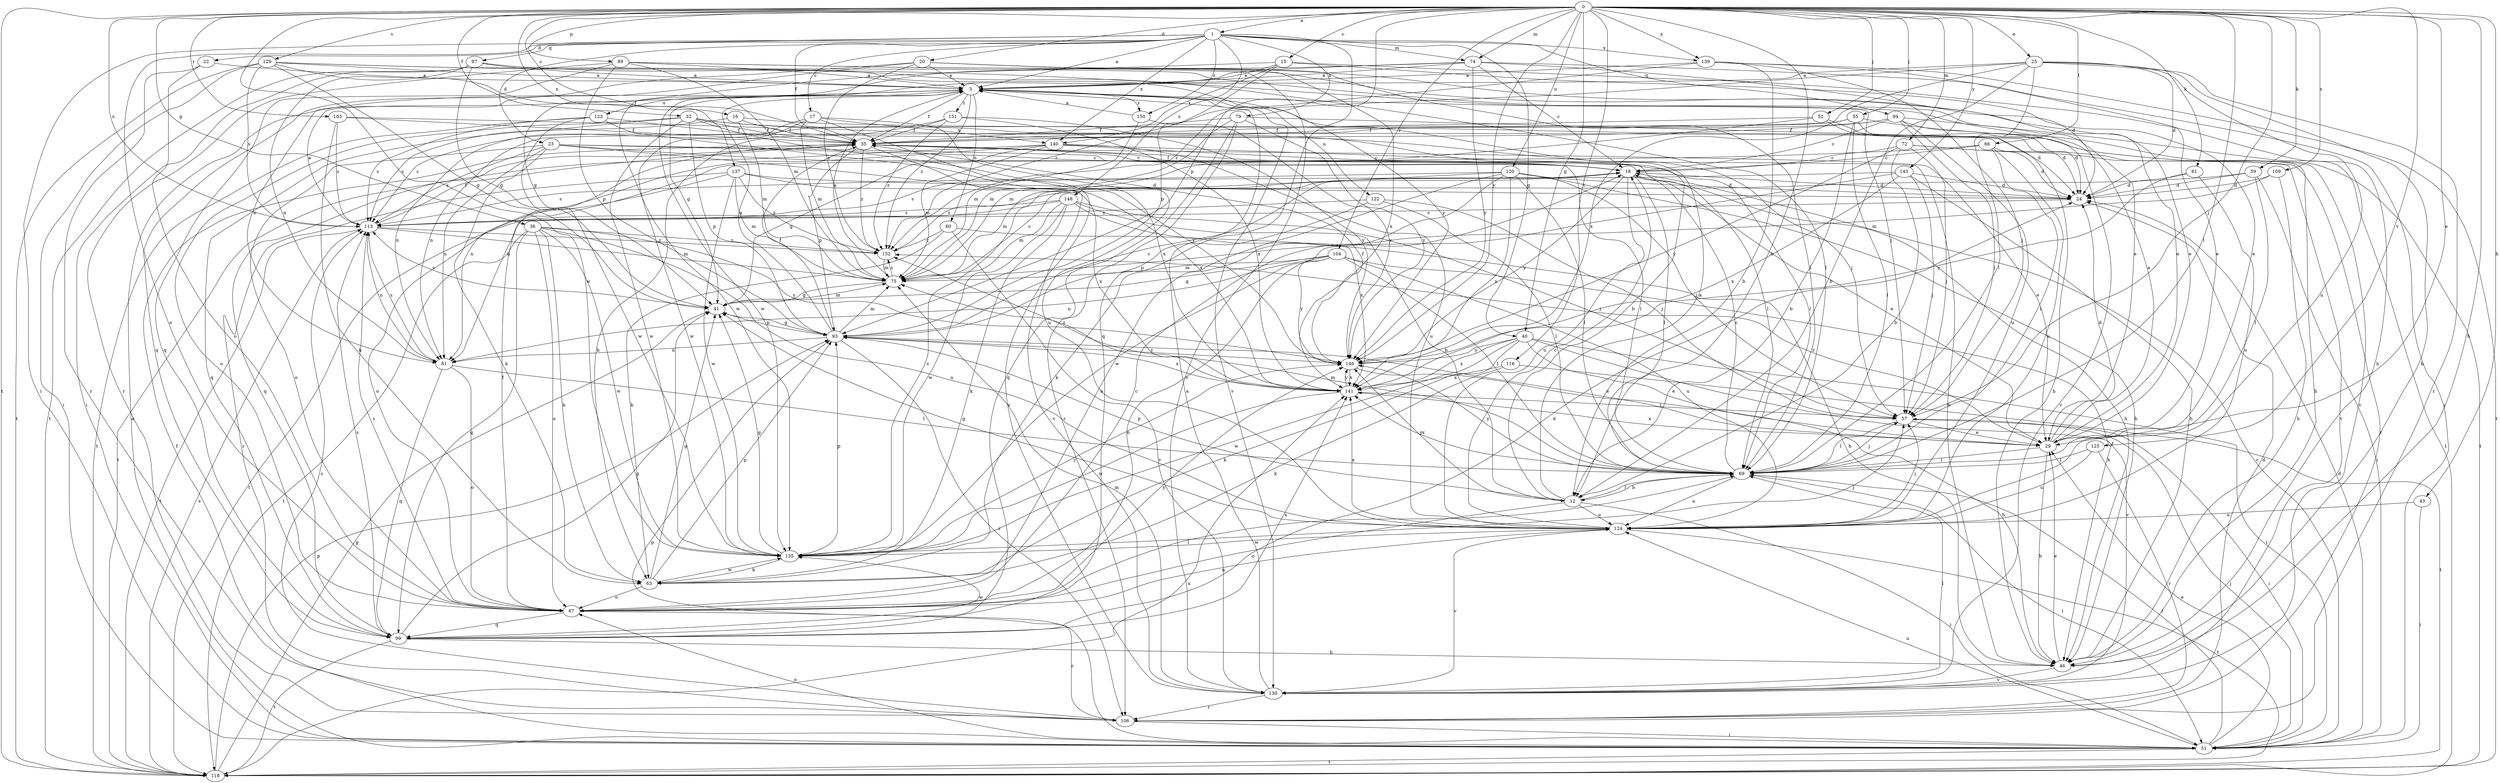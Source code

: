 strict digraph  {
0;
1;
5;
12;
15;
16;
17;
18;
20;
22;
23;
24;
25;
29;
32;
35;
36;
40;
41;
43;
46;
51;
52;
55;
57;
59;
61;
63;
66;
69;
72;
74;
75;
79;
80;
81;
87;
89;
93;
94;
97;
99;
103;
104;
106;
109;
113;
116;
118;
120;
122;
123;
124;
125;
129;
130;
135;
137;
139;
140;
141;
143;
146;
148;
150;
151;
152;
0 -> 1  [label=a];
0 -> 12  [label=b];
0 -> 15  [label=c];
0 -> 16  [label=c];
0 -> 20  [label=d];
0 -> 25  [label=e];
0 -> 29  [label=e];
0 -> 32  [label=f];
0 -> 36  [label=g];
0 -> 40  [label=g];
0 -> 43  [label=h];
0 -> 46  [label=h];
0 -> 52  [label=j];
0 -> 55  [label=j];
0 -> 57  [label=j];
0 -> 59  [label=k];
0 -> 61  [label=k];
0 -> 66  [label=l];
0 -> 69  [label=l];
0 -> 72  [label=m];
0 -> 74  [label=m];
0 -> 89  [label=p];
0 -> 93  [label=p];
0 -> 103  [label=r];
0 -> 104  [label=r];
0 -> 109  [label=s];
0 -> 113  [label=s];
0 -> 116  [label=t];
0 -> 118  [label=t];
0 -> 120  [label=u];
0 -> 125  [label=v];
0 -> 129  [label=v];
0 -> 135  [label=w];
0 -> 137  [label=x];
0 -> 139  [label=x];
0 -> 143  [label=y];
0 -> 146  [label=y];
1 -> 5  [label=a];
1 -> 17  [label=c];
1 -> 22  [label=d];
1 -> 23  [label=d];
1 -> 35  [label=f];
1 -> 40  [label=g];
1 -> 51  [label=i];
1 -> 74  [label=m];
1 -> 79  [label=n];
1 -> 87  [label=o];
1 -> 94  [label=q];
1 -> 97  [label=q];
1 -> 99  [label=q];
1 -> 139  [label=x];
1 -> 140  [label=x];
1 -> 148  [label=z];
1 -> 150  [label=z];
5 -> 35  [label=f];
5 -> 41  [label=g];
5 -> 80  [label=n];
5 -> 122  [label=u];
5 -> 123  [label=u];
5 -> 130  [label=v];
5 -> 150  [label=z];
5 -> 151  [label=z];
5 -> 152  [label=z];
12 -> 5  [label=a];
12 -> 51  [label=i];
12 -> 69  [label=l];
12 -> 87  [label=o];
12 -> 93  [label=p];
12 -> 124  [label=u];
12 -> 146  [label=y];
15 -> 5  [label=a];
15 -> 29  [label=e];
15 -> 46  [label=h];
15 -> 93  [label=p];
15 -> 135  [label=w];
15 -> 140  [label=x];
16 -> 35  [label=f];
16 -> 46  [label=h];
16 -> 75  [label=m];
16 -> 99  [label=q];
17 -> 75  [label=m];
17 -> 81  [label=n];
17 -> 124  [label=u];
17 -> 130  [label=v];
17 -> 135  [label=w];
17 -> 140  [label=x];
18 -> 24  [label=d];
18 -> 29  [label=e];
18 -> 35  [label=f];
18 -> 46  [label=h];
18 -> 69  [label=l];
18 -> 124  [label=u];
18 -> 146  [label=y];
20 -> 5  [label=a];
20 -> 29  [label=e];
20 -> 69  [label=l];
20 -> 81  [label=n];
20 -> 99  [label=q];
20 -> 141  [label=x];
20 -> 152  [label=z];
22 -> 5  [label=a];
22 -> 87  [label=o];
22 -> 106  [label=r];
23 -> 18  [label=c];
23 -> 46  [label=h];
23 -> 63  [label=k];
23 -> 69  [label=l];
23 -> 81  [label=n];
23 -> 87  [label=o];
23 -> 113  [label=s];
23 -> 141  [label=x];
24 -> 113  [label=s];
25 -> 5  [label=a];
25 -> 12  [label=b];
25 -> 24  [label=d];
25 -> 46  [label=h];
25 -> 69  [label=l];
25 -> 106  [label=r];
25 -> 124  [label=u];
25 -> 141  [label=x];
25 -> 152  [label=z];
29 -> 5  [label=a];
29 -> 24  [label=d];
29 -> 46  [label=h];
29 -> 69  [label=l];
29 -> 141  [label=x];
29 -> 152  [label=z];
32 -> 12  [label=b];
32 -> 24  [label=d];
32 -> 35  [label=f];
32 -> 87  [label=o];
32 -> 93  [label=p];
32 -> 113  [label=s];
32 -> 135  [label=w];
32 -> 141  [label=x];
35 -> 18  [label=c];
35 -> 29  [label=e];
35 -> 69  [label=l];
35 -> 93  [label=p];
35 -> 99  [label=q];
35 -> 130  [label=v];
35 -> 152  [label=z];
36 -> 63  [label=k];
36 -> 87  [label=o];
36 -> 99  [label=q];
36 -> 118  [label=t];
36 -> 124  [label=u];
36 -> 135  [label=w];
36 -> 146  [label=y];
36 -> 152  [label=z];
40 -> 29  [label=e];
40 -> 51  [label=i];
40 -> 63  [label=k];
40 -> 130  [label=v];
40 -> 135  [label=w];
40 -> 141  [label=x];
40 -> 146  [label=y];
41 -> 75  [label=m];
41 -> 93  [label=p];
41 -> 113  [label=s];
43 -> 51  [label=i];
43 -> 124  [label=u];
46 -> 29  [label=e];
46 -> 130  [label=v];
51 -> 5  [label=a];
51 -> 18  [label=c];
51 -> 24  [label=d];
51 -> 29  [label=e];
51 -> 35  [label=f];
51 -> 57  [label=j];
51 -> 69  [label=l];
51 -> 87  [label=o];
51 -> 93  [label=p];
51 -> 118  [label=t];
51 -> 124  [label=u];
52 -> 24  [label=d];
52 -> 35  [label=f];
52 -> 75  [label=m];
52 -> 130  [label=v];
55 -> 12  [label=b];
55 -> 35  [label=f];
55 -> 46  [label=h];
55 -> 69  [label=l];
55 -> 113  [label=s];
55 -> 118  [label=t];
57 -> 29  [label=e];
57 -> 51  [label=i];
57 -> 69  [label=l];
59 -> 24  [label=d];
59 -> 51  [label=i];
59 -> 69  [label=l];
59 -> 152  [label=z];
61 -> 24  [label=d];
61 -> 124  [label=u];
61 -> 146  [label=y];
63 -> 41  [label=g];
63 -> 87  [label=o];
63 -> 93  [label=p];
63 -> 135  [label=w];
66 -> 18  [label=c];
66 -> 24  [label=d];
66 -> 69  [label=l];
66 -> 81  [label=n];
66 -> 124  [label=u];
69 -> 12  [label=b];
69 -> 18  [label=c];
69 -> 51  [label=i];
69 -> 57  [label=j];
69 -> 75  [label=m];
69 -> 124  [label=u];
69 -> 141  [label=x];
69 -> 146  [label=y];
72 -> 12  [label=b];
72 -> 18  [label=c];
72 -> 57  [label=j];
72 -> 106  [label=r];
72 -> 130  [label=v];
72 -> 146  [label=y];
74 -> 5  [label=a];
74 -> 18  [label=c];
74 -> 24  [label=d];
74 -> 41  [label=g];
74 -> 51  [label=i];
74 -> 135  [label=w];
74 -> 146  [label=y];
75 -> 5  [label=a];
75 -> 18  [label=c];
75 -> 41  [label=g];
75 -> 152  [label=z];
79 -> 24  [label=d];
79 -> 35  [label=f];
79 -> 75  [label=m];
79 -> 99  [label=q];
79 -> 106  [label=r];
79 -> 146  [label=y];
80 -> 46  [label=h];
80 -> 63  [label=k];
80 -> 130  [label=v];
80 -> 152  [label=z];
81 -> 69  [label=l];
81 -> 87  [label=o];
81 -> 99  [label=q];
81 -> 113  [label=s];
87 -> 18  [label=c];
87 -> 35  [label=f];
87 -> 69  [label=l];
87 -> 99  [label=q];
87 -> 106  [label=r];
87 -> 113  [label=s];
87 -> 124  [label=u];
87 -> 146  [label=y];
89 -> 5  [label=a];
89 -> 29  [label=e];
89 -> 75  [label=m];
89 -> 93  [label=p];
89 -> 99  [label=q];
89 -> 106  [label=r];
89 -> 130  [label=v];
93 -> 5  [label=a];
93 -> 18  [label=c];
93 -> 29  [label=e];
93 -> 35  [label=f];
93 -> 41  [label=g];
93 -> 75  [label=m];
93 -> 81  [label=n];
93 -> 106  [label=r];
93 -> 141  [label=x];
93 -> 146  [label=y];
94 -> 18  [label=c];
94 -> 35  [label=f];
94 -> 57  [label=j];
94 -> 81  [label=n];
94 -> 118  [label=t];
94 -> 124  [label=u];
94 -> 130  [label=v];
97 -> 5  [label=a];
97 -> 41  [label=g];
97 -> 51  [label=i];
97 -> 57  [label=j];
97 -> 69  [label=l];
97 -> 81  [label=n];
97 -> 118  [label=t];
99 -> 24  [label=d];
99 -> 41  [label=g];
99 -> 46  [label=h];
99 -> 113  [label=s];
99 -> 118  [label=t];
99 -> 135  [label=w];
99 -> 141  [label=x];
103 -> 35  [label=f];
103 -> 57  [label=j];
103 -> 63  [label=k];
103 -> 113  [label=s];
104 -> 41  [label=g];
104 -> 46  [label=h];
104 -> 69  [label=l];
104 -> 75  [label=m];
104 -> 81  [label=n];
104 -> 87  [label=o];
104 -> 124  [label=u];
104 -> 146  [label=y];
106 -> 24  [label=d];
106 -> 51  [label=i];
106 -> 113  [label=s];
109 -> 24  [label=d];
109 -> 46  [label=h];
109 -> 75  [label=m];
113 -> 5  [label=a];
113 -> 35  [label=f];
113 -> 75  [label=m];
113 -> 81  [label=n];
113 -> 118  [label=t];
113 -> 152  [label=z];
116 -> 63  [label=k];
116 -> 118  [label=t];
116 -> 141  [label=x];
118 -> 41  [label=g];
118 -> 93  [label=p];
118 -> 113  [label=s];
118 -> 141  [label=x];
120 -> 24  [label=d];
120 -> 46  [label=h];
120 -> 57  [label=j];
120 -> 63  [label=k];
120 -> 69  [label=l];
120 -> 75  [label=m];
120 -> 87  [label=o];
120 -> 113  [label=s];
120 -> 141  [label=x];
122 -> 57  [label=j];
122 -> 69  [label=l];
122 -> 93  [label=p];
122 -> 113  [label=s];
123 -> 35  [label=f];
123 -> 113  [label=s];
123 -> 118  [label=t];
123 -> 135  [label=w];
123 -> 146  [label=y];
124 -> 18  [label=c];
124 -> 41  [label=g];
124 -> 57  [label=j];
124 -> 118  [label=t];
124 -> 130  [label=v];
124 -> 135  [label=w];
124 -> 141  [label=x];
125 -> 69  [label=l];
125 -> 106  [label=r];
125 -> 124  [label=u];
129 -> 5  [label=a];
129 -> 29  [label=e];
129 -> 35  [label=f];
129 -> 41  [label=g];
129 -> 51  [label=i];
129 -> 113  [label=s];
129 -> 118  [label=t];
129 -> 146  [label=y];
130 -> 5  [label=a];
130 -> 69  [label=l];
130 -> 75  [label=m];
130 -> 106  [label=r];
135 -> 18  [label=c];
135 -> 41  [label=g];
135 -> 57  [label=j];
135 -> 63  [label=k];
135 -> 93  [label=p];
135 -> 146  [label=y];
137 -> 24  [label=d];
137 -> 75  [label=m];
137 -> 87  [label=o];
137 -> 106  [label=r];
137 -> 135  [label=w];
137 -> 141  [label=x];
137 -> 152  [label=z];
139 -> 5  [label=a];
139 -> 12  [label=b];
139 -> 29  [label=e];
139 -> 57  [label=j];
139 -> 118  [label=t];
139 -> 152  [label=z];
140 -> 18  [label=c];
140 -> 41  [label=g];
140 -> 69  [label=l];
140 -> 75  [label=m];
140 -> 81  [label=n];
140 -> 118  [label=t];
140 -> 124  [label=u];
141 -> 57  [label=j];
141 -> 135  [label=w];
141 -> 146  [label=y];
141 -> 152  [label=z];
143 -> 24  [label=d];
143 -> 46  [label=h];
143 -> 57  [label=j];
143 -> 113  [label=s];
143 -> 135  [label=w];
143 -> 141  [label=x];
146 -> 35  [label=f];
146 -> 46  [label=h];
146 -> 141  [label=x];
148 -> 12  [label=b];
148 -> 57  [label=j];
148 -> 63  [label=k];
148 -> 75  [label=m];
148 -> 113  [label=s];
148 -> 118  [label=t];
148 -> 135  [label=w];
148 -> 141  [label=x];
150 -> 5  [label=a];
150 -> 75  [label=m];
150 -> 146  [label=y];
151 -> 35  [label=f];
151 -> 63  [label=k];
151 -> 141  [label=x];
151 -> 146  [label=y];
151 -> 152  [label=z];
152 -> 75  [label=m];
}
